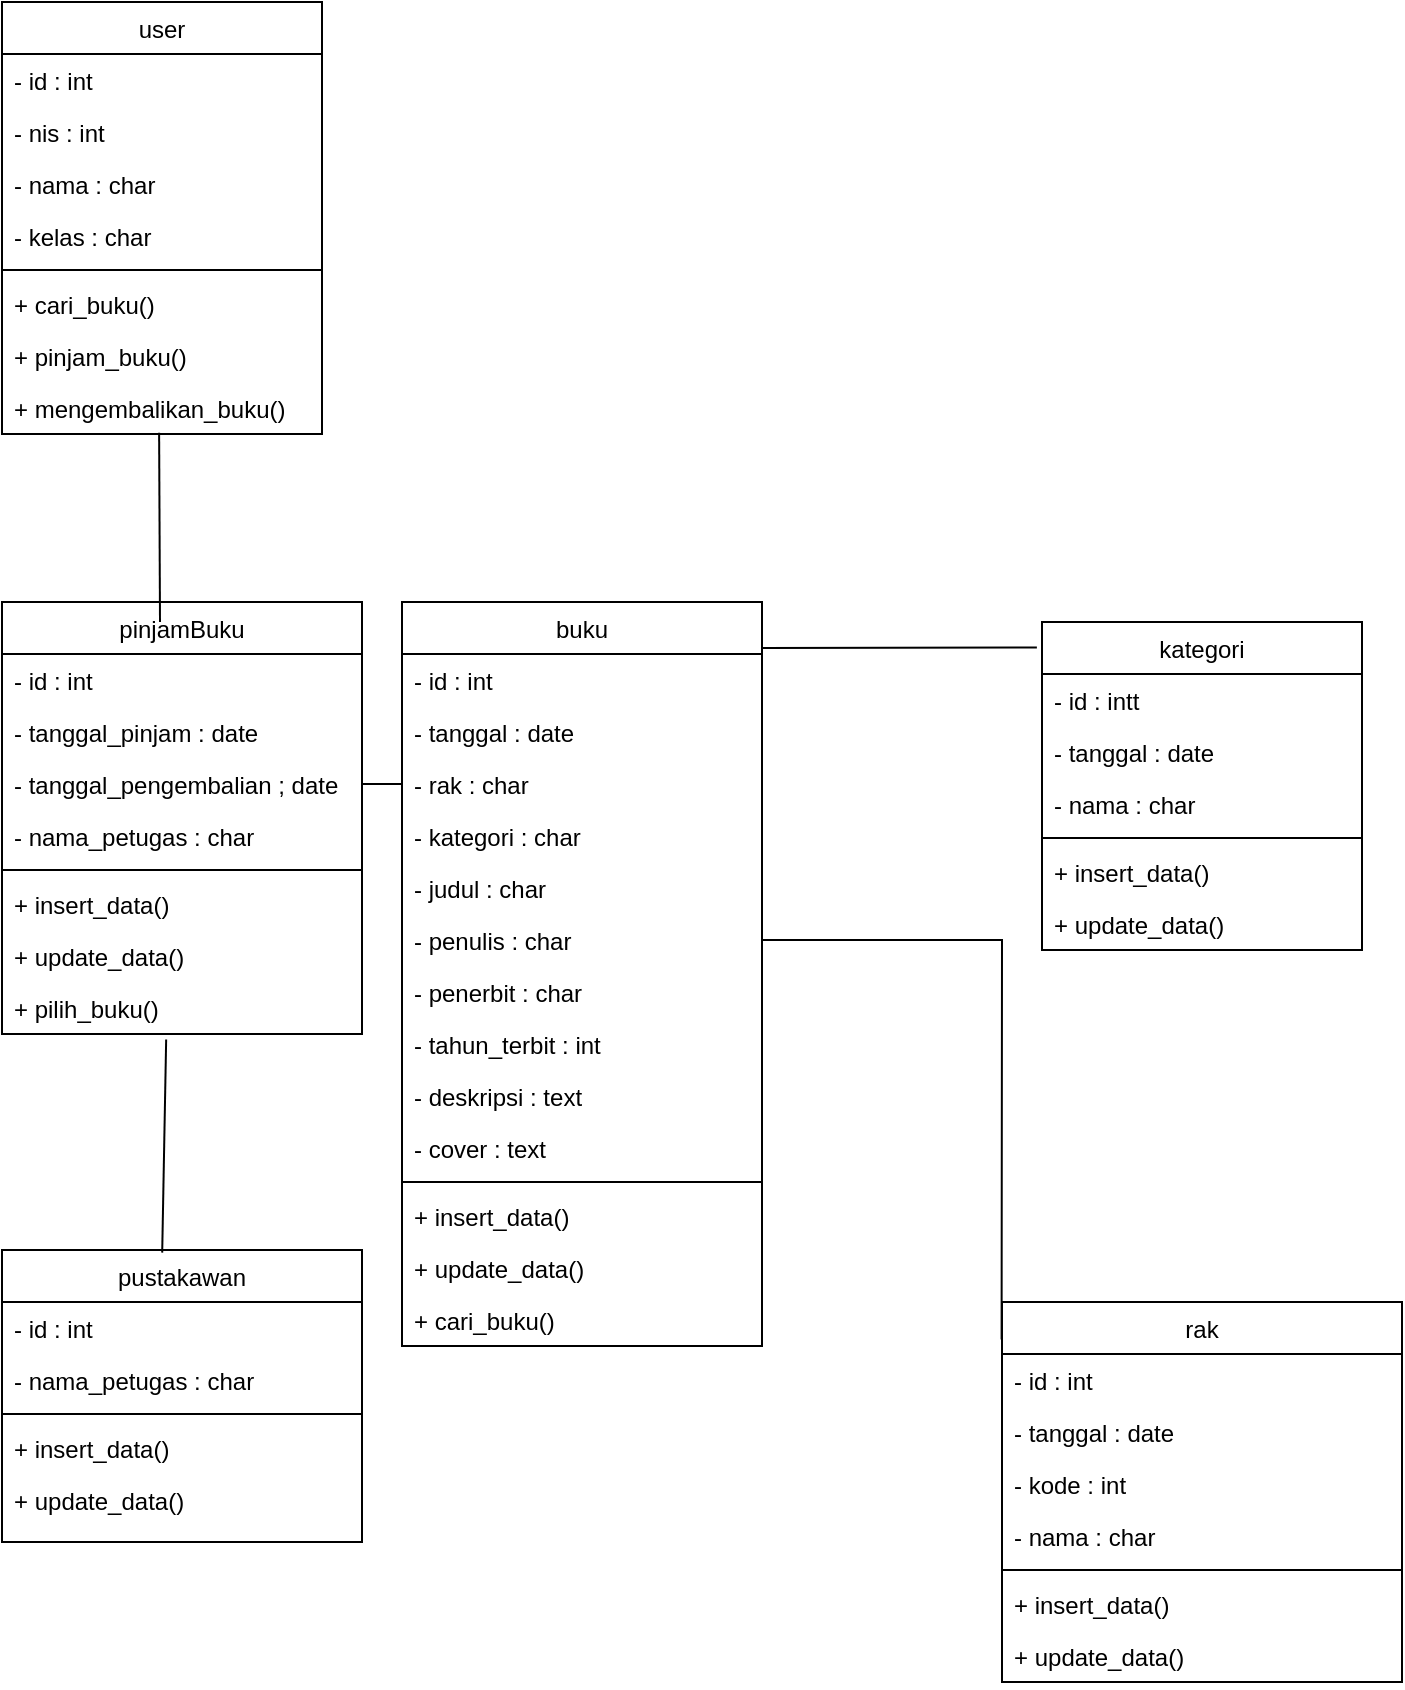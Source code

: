 <mxfile version="22.0.8" type="github">
  <diagram name="Page-1" id="0VVOMEM1T1K_ugmmE8vL">
    <mxGraphModel dx="1173" dy="628" grid="1" gridSize="10" guides="1" tooltips="1" connect="1" arrows="1" fold="1" page="1" pageScale="1" pageWidth="827" pageHeight="1169" math="0" shadow="0">
      <root>
        <mxCell id="0" />
        <mxCell id="1" parent="0" />
        <mxCell id="6IXetpcxBBGuR1QSVrr6-1" value="kategori" style="swimlane;fontStyle=0;align=center;verticalAlign=top;childLayout=stackLayout;horizontal=1;startSize=26;horizontalStack=0;resizeParent=1;resizeLast=0;collapsible=1;marginBottom=0;rounded=0;shadow=0;strokeWidth=1;" parent="1" vertex="1">
          <mxGeometry x="590" y="330" width="160" height="164" as="geometry">
            <mxRectangle x="230" y="140" width="160" height="26" as="alternateBounds" />
          </mxGeometry>
        </mxCell>
        <mxCell id="6IXetpcxBBGuR1QSVrr6-2" value="- id : intt" style="text;align=left;verticalAlign=top;spacingLeft=4;spacingRight=4;overflow=hidden;rotatable=0;points=[[0,0.5],[1,0.5]];portConstraint=eastwest;" parent="6IXetpcxBBGuR1QSVrr6-1" vertex="1">
          <mxGeometry y="26" width="160" height="26" as="geometry" />
        </mxCell>
        <mxCell id="6IXetpcxBBGuR1QSVrr6-3" value="- tanggal : date" style="text;align=left;verticalAlign=top;spacingLeft=4;spacingRight=4;overflow=hidden;rotatable=0;points=[[0,0.5],[1,0.5]];portConstraint=eastwest;rounded=0;shadow=0;html=0;" parent="6IXetpcxBBGuR1QSVrr6-1" vertex="1">
          <mxGeometry y="52" width="160" height="26" as="geometry" />
        </mxCell>
        <mxCell id="6IXetpcxBBGuR1QSVrr6-4" value="- nama : char&#xa;" style="text;align=left;verticalAlign=top;spacingLeft=4;spacingRight=4;overflow=hidden;rotatable=0;points=[[0,0.5],[1,0.5]];portConstraint=eastwest;rounded=0;shadow=0;html=0;" parent="6IXetpcxBBGuR1QSVrr6-1" vertex="1">
          <mxGeometry y="78" width="160" height="26" as="geometry" />
        </mxCell>
        <mxCell id="6IXetpcxBBGuR1QSVrr6-5" value="" style="line;html=1;strokeWidth=1;align=left;verticalAlign=middle;spacingTop=-1;spacingLeft=3;spacingRight=3;rotatable=0;labelPosition=right;points=[];portConstraint=eastwest;" parent="6IXetpcxBBGuR1QSVrr6-1" vertex="1">
          <mxGeometry y="104" width="160" height="8" as="geometry" />
        </mxCell>
        <mxCell id="6IXetpcxBBGuR1QSVrr6-6" value="+ insert_data()&#xa;" style="text;align=left;verticalAlign=top;spacingLeft=4;spacingRight=4;overflow=hidden;rotatable=0;points=[[0,0.5],[1,0.5]];portConstraint=eastwest;" parent="6IXetpcxBBGuR1QSVrr6-1" vertex="1">
          <mxGeometry y="112" width="160" height="26" as="geometry" />
        </mxCell>
        <mxCell id="6IXetpcxBBGuR1QSVrr6-32" value="+ update_data()&#xa;" style="text;align=left;verticalAlign=top;spacingLeft=4;spacingRight=4;overflow=hidden;rotatable=0;points=[[0,0.5],[1,0.5]];portConstraint=eastwest;" parent="6IXetpcxBBGuR1QSVrr6-1" vertex="1">
          <mxGeometry y="138" width="160" height="26" as="geometry" />
        </mxCell>
        <mxCell id="6IXetpcxBBGuR1QSVrr6-7" value="rak&#xa;" style="swimlane;fontStyle=0;align=center;verticalAlign=top;childLayout=stackLayout;horizontal=1;startSize=26;horizontalStack=0;resizeParent=1;resizeLast=0;collapsible=1;marginBottom=0;rounded=0;shadow=0;strokeWidth=1;" parent="1" vertex="1">
          <mxGeometry x="570" y="670" width="200" height="190" as="geometry">
            <mxRectangle x="130" y="380" width="160" height="26" as="alternateBounds" />
          </mxGeometry>
        </mxCell>
        <mxCell id="6IXetpcxBBGuR1QSVrr6-8" value="- id : int" style="text;align=left;verticalAlign=top;spacingLeft=4;spacingRight=4;overflow=hidden;rotatable=0;points=[[0,0.5],[1,0.5]];portConstraint=eastwest;" parent="6IXetpcxBBGuR1QSVrr6-7" vertex="1">
          <mxGeometry y="26" width="200" height="26" as="geometry" />
        </mxCell>
        <mxCell id="6IXetpcxBBGuR1QSVrr6-9" value="- tanggal : date" style="text;align=left;verticalAlign=top;spacingLeft=4;spacingRight=4;overflow=hidden;rotatable=0;points=[[0,0.5],[1,0.5]];portConstraint=eastwest;rounded=0;shadow=0;html=0;" parent="6IXetpcxBBGuR1QSVrr6-7" vertex="1">
          <mxGeometry y="52" width="200" height="26" as="geometry" />
        </mxCell>
        <mxCell id="6IXetpcxBBGuR1QSVrr6-10" value="- kode : int" style="text;align=left;verticalAlign=top;spacingLeft=4;spacingRight=4;overflow=hidden;rotatable=0;points=[[0,0.5],[1,0.5]];portConstraint=eastwest;rounded=0;shadow=0;html=0;" parent="6IXetpcxBBGuR1QSVrr6-7" vertex="1">
          <mxGeometry y="78" width="200" height="26" as="geometry" />
        </mxCell>
        <mxCell id="6IXetpcxBBGuR1QSVrr6-33" value="- nama : char" style="text;align=left;verticalAlign=top;spacingLeft=4;spacingRight=4;overflow=hidden;rotatable=0;points=[[0,0.5],[1,0.5]];portConstraint=eastwest;rounded=0;shadow=0;html=0;" parent="6IXetpcxBBGuR1QSVrr6-7" vertex="1">
          <mxGeometry y="104" width="200" height="26" as="geometry" />
        </mxCell>
        <mxCell id="6IXetpcxBBGuR1QSVrr6-11" value="" style="line;html=1;strokeWidth=1;align=left;verticalAlign=middle;spacingTop=-1;spacingLeft=3;spacingRight=3;rotatable=0;labelPosition=right;points=[];portConstraint=eastwest;" parent="6IXetpcxBBGuR1QSVrr6-7" vertex="1">
          <mxGeometry y="130" width="200" height="8" as="geometry" />
        </mxCell>
        <mxCell id="6IXetpcxBBGuR1QSVrr6-12" value="+ insert_data()&#xa;" style="text;align=left;verticalAlign=top;spacingLeft=4;spacingRight=4;overflow=hidden;rotatable=0;points=[[0,0.5],[1,0.5]];portConstraint=eastwest;fontStyle=0;strokeWidth=0;" parent="6IXetpcxBBGuR1QSVrr6-7" vertex="1">
          <mxGeometry y="138" width="200" height="26" as="geometry" />
        </mxCell>
        <mxCell id="6IXetpcxBBGuR1QSVrr6-34" value="+ update_data()" style="text;align=left;verticalAlign=top;spacingLeft=4;spacingRight=4;overflow=hidden;rotatable=0;points=[[0,0.5],[1,0.5]];portConstraint=eastwest;fontStyle=0;strokeWidth=0;" parent="6IXetpcxBBGuR1QSVrr6-7" vertex="1">
          <mxGeometry y="164" width="200" height="26" as="geometry" />
        </mxCell>
        <mxCell id="6IXetpcxBBGuR1QSVrr6-14" value="buku" style="swimlane;fontStyle=0;align=center;verticalAlign=top;childLayout=stackLayout;horizontal=1;startSize=26;horizontalStack=0;resizeParent=1;resizeLast=0;collapsible=1;marginBottom=0;rounded=0;shadow=0;strokeWidth=1;" parent="1" vertex="1">
          <mxGeometry x="270" y="320" width="180" height="372" as="geometry">
            <mxRectangle x="550" y="140" width="160" height="26" as="alternateBounds" />
          </mxGeometry>
        </mxCell>
        <mxCell id="6IXetpcxBBGuR1QSVrr6-15" value="- id : int&#xa;" style="text;align=left;verticalAlign=top;spacingLeft=4;spacingRight=4;overflow=hidden;rotatable=0;points=[[0,0.5],[1,0.5]];portConstraint=eastwest;" parent="6IXetpcxBBGuR1QSVrr6-14" vertex="1">
          <mxGeometry y="26" width="180" height="26" as="geometry" />
        </mxCell>
        <mxCell id="6IXetpcxBBGuR1QSVrr6-16" value="- tanggal : date&#xa;" style="text;align=left;verticalAlign=top;spacingLeft=4;spacingRight=4;overflow=hidden;rotatable=0;points=[[0,0.5],[1,0.5]];portConstraint=eastwest;" parent="6IXetpcxBBGuR1QSVrr6-14" vertex="1">
          <mxGeometry y="52" width="180" height="26" as="geometry" />
        </mxCell>
        <mxCell id="6IXetpcxBBGuR1QSVrr6-17" value="- rak : char" style="text;align=left;verticalAlign=top;spacingLeft=4;spacingRight=4;overflow=hidden;rotatable=0;points=[[0,0.5],[1,0.5]];portConstraint=eastwest;" parent="6IXetpcxBBGuR1QSVrr6-14" vertex="1">
          <mxGeometry y="78" width="180" height="26" as="geometry" />
        </mxCell>
        <mxCell id="6IXetpcxBBGuR1QSVrr6-18" value="- kategori : char&#xa;" style="text;align=left;verticalAlign=top;spacingLeft=4;spacingRight=4;overflow=hidden;rotatable=0;points=[[0,0.5],[1,0.5]];portConstraint=eastwest;rounded=0;shadow=0;html=0;" parent="6IXetpcxBBGuR1QSVrr6-14" vertex="1">
          <mxGeometry y="104" width="180" height="26" as="geometry" />
        </mxCell>
        <mxCell id="6IXetpcxBBGuR1QSVrr6-19" value="- judul : char" style="text;align=left;verticalAlign=top;spacingLeft=4;spacingRight=4;overflow=hidden;rotatable=0;points=[[0,0.5],[1,0.5]];portConstraint=eastwest;rounded=0;shadow=0;html=0;" parent="6IXetpcxBBGuR1QSVrr6-14" vertex="1">
          <mxGeometry y="130" width="180" height="26" as="geometry" />
        </mxCell>
        <mxCell id="6IXetpcxBBGuR1QSVrr6-20" value="- penulis : char&#xa;" style="text;align=left;verticalAlign=top;spacingLeft=4;spacingRight=4;overflow=hidden;rotatable=0;points=[[0,0.5],[1,0.5]];portConstraint=eastwest;rounded=0;shadow=0;html=0;" parent="6IXetpcxBBGuR1QSVrr6-14" vertex="1">
          <mxGeometry y="156" width="180" height="26" as="geometry" />
        </mxCell>
        <mxCell id="6IXetpcxBBGuR1QSVrr6-21" value="- penerbit : char" style="text;align=left;verticalAlign=top;spacingLeft=4;spacingRight=4;overflow=hidden;rotatable=0;points=[[0,0.5],[1,0.5]];portConstraint=eastwest;rounded=0;shadow=0;html=0;" parent="6IXetpcxBBGuR1QSVrr6-14" vertex="1">
          <mxGeometry y="182" width="180" height="26" as="geometry" />
        </mxCell>
        <mxCell id="6IXetpcxBBGuR1QSVrr6-22" value="- tahun_terbit : int&#xa;      " style="text;align=left;verticalAlign=top;spacingLeft=4;spacingRight=4;overflow=hidden;rotatable=0;points=[[0,0.5],[1,0.5]];portConstraint=eastwest;rounded=0;shadow=0;html=0;" parent="6IXetpcxBBGuR1QSVrr6-14" vertex="1">
          <mxGeometry y="208" width="180" height="26" as="geometry" />
        </mxCell>
        <mxCell id="6IXetpcxBBGuR1QSVrr6-30" value="- deskripsi : text" style="text;align=left;verticalAlign=top;spacingLeft=4;spacingRight=4;overflow=hidden;rotatable=0;points=[[0,0.5],[1,0.5]];portConstraint=eastwest;" parent="6IXetpcxBBGuR1QSVrr6-14" vertex="1">
          <mxGeometry y="234" width="180" height="26" as="geometry" />
        </mxCell>
        <mxCell id="6IXetpcxBBGuR1QSVrr6-31" value="- cover : text" style="text;align=left;verticalAlign=top;spacingLeft=4;spacingRight=4;overflow=hidden;rotatable=0;points=[[0,0.5],[1,0.5]];portConstraint=eastwest;" parent="6IXetpcxBBGuR1QSVrr6-14" vertex="1">
          <mxGeometry y="260" width="180" height="26" as="geometry" />
        </mxCell>
        <mxCell id="6IXetpcxBBGuR1QSVrr6-23" value="" style="line;html=1;strokeWidth=1;align=left;verticalAlign=middle;spacingTop=-1;spacingLeft=3;spacingRight=3;rotatable=0;labelPosition=right;points=[];portConstraint=eastwest;" parent="6IXetpcxBBGuR1QSVrr6-14" vertex="1">
          <mxGeometry y="286" width="180" height="8" as="geometry" />
        </mxCell>
        <mxCell id="6IXetpcxBBGuR1QSVrr6-24" value="+ insert_data()" style="text;align=left;verticalAlign=top;spacingLeft=4;spacingRight=4;overflow=hidden;rotatable=0;points=[[0,0.5],[1,0.5]];portConstraint=eastwest;" parent="6IXetpcxBBGuR1QSVrr6-14" vertex="1">
          <mxGeometry y="294" width="180" height="26" as="geometry" />
        </mxCell>
        <mxCell id="6IXetpcxBBGuR1QSVrr6-25" value="+ update_data()" style="text;align=left;verticalAlign=top;spacingLeft=4;spacingRight=4;overflow=hidden;rotatable=0;points=[[0,0.5],[1,0.5]];portConstraint=eastwest;" parent="6IXetpcxBBGuR1QSVrr6-14" vertex="1">
          <mxGeometry y="320" width="180" height="26" as="geometry" />
        </mxCell>
        <mxCell id="6IXetpcxBBGuR1QSVrr6-29" value="+ cari_buku()" style="text;align=left;verticalAlign=top;spacingLeft=4;spacingRight=4;overflow=hidden;rotatable=0;points=[[0,0.5],[1,0.5]];portConstraint=eastwest;rounded=0;shadow=0;html=0;" parent="6IXetpcxBBGuR1QSVrr6-14" vertex="1">
          <mxGeometry y="346" width="180" height="26" as="geometry" />
        </mxCell>
        <mxCell id="6IXetpcxBBGuR1QSVrr6-27" value="" style="endArrow=none;html=1;rounded=0;exitX=1;exitY=0.5;exitDx=0;exitDy=0;entryX=-0.001;entryY=0.099;entryDx=0;entryDy=0;entryPerimeter=0;" parent="1" source="6IXetpcxBBGuR1QSVrr6-20" target="6IXetpcxBBGuR1QSVrr6-7" edge="1">
          <mxGeometry width="50" height="50" relative="1" as="geometry">
            <mxPoint x="460" y="220" as="sourcePoint" />
            <mxPoint x="510" y="170" as="targetPoint" />
            <Array as="points">
              <mxPoint x="570" y="489" />
            </Array>
          </mxGeometry>
        </mxCell>
        <mxCell id="6IXetpcxBBGuR1QSVrr6-28" value="" style="endArrow=none;html=1;rounded=0;exitX=1;exitY=0.5;exitDx=0;exitDy=0;entryX=-0.016;entryY=0.078;entryDx=0;entryDy=0;entryPerimeter=0;" parent="1" source="6IXetpcxBBGuR1QSVrr6-18" target="6IXetpcxBBGuR1QSVrr6-1" edge="1">
          <mxGeometry width="50" height="50" relative="1" as="geometry">
            <mxPoint x="450" y="80" as="sourcePoint" />
            <mxPoint x="580" y="340" as="targetPoint" />
            <Array as="points">
              <mxPoint x="450" y="343" />
            </Array>
          </mxGeometry>
        </mxCell>
        <mxCell id="6IXetpcxBBGuR1QSVrr6-35" value="user" style="swimlane;fontStyle=0;align=center;verticalAlign=top;childLayout=stackLayout;horizontal=1;startSize=26;horizontalStack=0;resizeParent=1;resizeLast=0;collapsible=1;marginBottom=0;rounded=0;shadow=0;strokeWidth=1;" parent="1" vertex="1">
          <mxGeometry x="70" y="20" width="160" height="216" as="geometry">
            <mxRectangle x="230" y="140" width="160" height="26" as="alternateBounds" />
          </mxGeometry>
        </mxCell>
        <mxCell id="6IXetpcxBBGuR1QSVrr6-36" value="- id : int" style="text;align=left;verticalAlign=top;spacingLeft=4;spacingRight=4;overflow=hidden;rotatable=0;points=[[0,0.5],[1,0.5]];portConstraint=eastwest;" parent="6IXetpcxBBGuR1QSVrr6-35" vertex="1">
          <mxGeometry y="26" width="160" height="26" as="geometry" />
        </mxCell>
        <mxCell id="6IXetpcxBBGuR1QSVrr6-37" value="- nis : int" style="text;align=left;verticalAlign=top;spacingLeft=4;spacingRight=4;overflow=hidden;rotatable=0;points=[[0,0.5],[1,0.5]];portConstraint=eastwest;rounded=0;shadow=0;html=0;" parent="6IXetpcxBBGuR1QSVrr6-35" vertex="1">
          <mxGeometry y="52" width="160" height="26" as="geometry" />
        </mxCell>
        <mxCell id="3BcUkqqoiWxgrhXCjUir-1" value="- nama : char&#xa;" style="text;align=left;verticalAlign=top;spacingLeft=4;spacingRight=4;overflow=hidden;rotatable=0;points=[[0,0.5],[1,0.5]];portConstraint=eastwest;rounded=0;shadow=0;html=0;" vertex="1" parent="6IXetpcxBBGuR1QSVrr6-35">
          <mxGeometry y="78" width="160" height="26" as="geometry" />
        </mxCell>
        <mxCell id="6IXetpcxBBGuR1QSVrr6-38" value="- kelas : char" style="text;align=left;verticalAlign=top;spacingLeft=4;spacingRight=4;overflow=hidden;rotatable=0;points=[[0,0.5],[1,0.5]];portConstraint=eastwest;rounded=0;shadow=0;html=0;" parent="6IXetpcxBBGuR1QSVrr6-35" vertex="1">
          <mxGeometry y="104" width="160" height="26" as="geometry" />
        </mxCell>
        <mxCell id="6IXetpcxBBGuR1QSVrr6-39" value="" style="line;html=1;strokeWidth=1;align=left;verticalAlign=middle;spacingTop=-1;spacingLeft=3;spacingRight=3;rotatable=0;labelPosition=right;points=[];portConstraint=eastwest;" parent="6IXetpcxBBGuR1QSVrr6-35" vertex="1">
          <mxGeometry y="130" width="160" height="8" as="geometry" />
        </mxCell>
        <mxCell id="6IXetpcxBBGuR1QSVrr6-40" value="+ cari_buku()" style="text;align=left;verticalAlign=top;spacingLeft=4;spacingRight=4;overflow=hidden;rotatable=0;points=[[0,0.5],[1,0.5]];portConstraint=eastwest;" parent="6IXetpcxBBGuR1QSVrr6-35" vertex="1">
          <mxGeometry y="138" width="160" height="26" as="geometry" />
        </mxCell>
        <mxCell id="6IXetpcxBBGuR1QSVrr6-41" value="+ pinjam_buku()" style="text;align=left;verticalAlign=top;spacingLeft=4;spacingRight=4;overflow=hidden;rotatable=0;points=[[0,0.5],[1,0.5]];portConstraint=eastwest;" parent="6IXetpcxBBGuR1QSVrr6-35" vertex="1">
          <mxGeometry y="164" width="160" height="26" as="geometry" />
        </mxCell>
        <mxCell id="3BcUkqqoiWxgrhXCjUir-2" value="+ mengembalikan_buku()" style="text;align=left;verticalAlign=top;spacingLeft=4;spacingRight=4;overflow=hidden;rotatable=0;points=[[0,0.5],[1,0.5]];portConstraint=eastwest;" vertex="1" parent="6IXetpcxBBGuR1QSVrr6-35">
          <mxGeometry y="190" width="160" height="26" as="geometry" />
        </mxCell>
        <mxCell id="3BcUkqqoiWxgrhXCjUir-3" value="" style="endArrow=none;html=1;rounded=0;entryX=1;entryY=0.5;entryDx=0;entryDy=0;exitX=0;exitY=0.5;exitDx=0;exitDy=0;" edge="1" parent="1" source="6IXetpcxBBGuR1QSVrr6-17" target="3BcUkqqoiWxgrhXCjUir-7">
          <mxGeometry width="50" height="50" relative="1" as="geometry">
            <mxPoint x="130" y="300" as="sourcePoint" />
            <mxPoint x="140" y="210" as="targetPoint" />
          </mxGeometry>
        </mxCell>
        <mxCell id="3BcUkqqoiWxgrhXCjUir-4" value="pinjamBuku" style="swimlane;fontStyle=0;align=center;verticalAlign=top;childLayout=stackLayout;horizontal=1;startSize=26;horizontalStack=0;resizeParent=1;resizeLast=0;collapsible=1;marginBottom=0;rounded=0;shadow=0;strokeWidth=1;" vertex="1" parent="1">
          <mxGeometry x="70" y="320" width="180" height="216" as="geometry">
            <mxRectangle x="230" y="140" width="160" height="26" as="alternateBounds" />
          </mxGeometry>
        </mxCell>
        <mxCell id="3BcUkqqoiWxgrhXCjUir-5" value="- id : int" style="text;align=left;verticalAlign=top;spacingLeft=4;spacingRight=4;overflow=hidden;rotatable=0;points=[[0,0.5],[1,0.5]];portConstraint=eastwest;" vertex="1" parent="3BcUkqqoiWxgrhXCjUir-4">
          <mxGeometry y="26" width="180" height="26" as="geometry" />
        </mxCell>
        <mxCell id="3BcUkqqoiWxgrhXCjUir-6" value="- tanggal_pinjam : date" style="text;align=left;verticalAlign=top;spacingLeft=4;spacingRight=4;overflow=hidden;rotatable=0;points=[[0,0.5],[1,0.5]];portConstraint=eastwest;rounded=0;shadow=0;html=0;" vertex="1" parent="3BcUkqqoiWxgrhXCjUir-4">
          <mxGeometry y="52" width="180" height="26" as="geometry" />
        </mxCell>
        <mxCell id="3BcUkqqoiWxgrhXCjUir-7" value="- tanggal_pengembalian ; date" style="text;align=left;verticalAlign=top;spacingLeft=4;spacingRight=4;overflow=hidden;rotatable=0;points=[[0,0.5],[1,0.5]];portConstraint=eastwest;rounded=0;shadow=0;html=0;" vertex="1" parent="3BcUkqqoiWxgrhXCjUir-4">
          <mxGeometry y="78" width="180" height="26" as="geometry" />
        </mxCell>
        <mxCell id="3BcUkqqoiWxgrhXCjUir-8" value="- nama_petugas : char" style="text;align=left;verticalAlign=top;spacingLeft=4;spacingRight=4;overflow=hidden;rotatable=0;points=[[0,0.5],[1,0.5]];portConstraint=eastwest;rounded=0;shadow=0;html=0;" vertex="1" parent="3BcUkqqoiWxgrhXCjUir-4">
          <mxGeometry y="104" width="180" height="26" as="geometry" />
        </mxCell>
        <mxCell id="3BcUkqqoiWxgrhXCjUir-9" value="" style="line;html=1;strokeWidth=1;align=left;verticalAlign=middle;spacingTop=-1;spacingLeft=3;spacingRight=3;rotatable=0;labelPosition=right;points=[];portConstraint=eastwest;" vertex="1" parent="3BcUkqqoiWxgrhXCjUir-4">
          <mxGeometry y="130" width="180" height="8" as="geometry" />
        </mxCell>
        <mxCell id="3BcUkqqoiWxgrhXCjUir-10" value="+ insert_data()" style="text;align=left;verticalAlign=top;spacingLeft=4;spacingRight=4;overflow=hidden;rotatable=0;points=[[0,0.5],[1,0.5]];portConstraint=eastwest;" vertex="1" parent="3BcUkqqoiWxgrhXCjUir-4">
          <mxGeometry y="138" width="180" height="26" as="geometry" />
        </mxCell>
        <mxCell id="3BcUkqqoiWxgrhXCjUir-11" value="+ update_data()" style="text;align=left;verticalAlign=top;spacingLeft=4;spacingRight=4;overflow=hidden;rotatable=0;points=[[0,0.5],[1,0.5]];portConstraint=eastwest;" vertex="1" parent="3BcUkqqoiWxgrhXCjUir-4">
          <mxGeometry y="164" width="180" height="26" as="geometry" />
        </mxCell>
        <mxCell id="3BcUkqqoiWxgrhXCjUir-12" value="+ pilih_buku()" style="text;align=left;verticalAlign=top;spacingLeft=4;spacingRight=4;overflow=hidden;rotatable=0;points=[[0,0.5],[1,0.5]];portConstraint=eastwest;" vertex="1" parent="3BcUkqqoiWxgrhXCjUir-4">
          <mxGeometry y="190" width="180" height="26" as="geometry" />
        </mxCell>
        <mxCell id="3BcUkqqoiWxgrhXCjUir-13" value="pustakawan" style="swimlane;fontStyle=0;align=center;verticalAlign=top;childLayout=stackLayout;horizontal=1;startSize=26;horizontalStack=0;resizeParent=1;resizeLast=0;collapsible=1;marginBottom=0;rounded=0;shadow=0;strokeWidth=1;" vertex="1" parent="1">
          <mxGeometry x="70" y="644" width="180" height="146" as="geometry">
            <mxRectangle x="230" y="140" width="160" height="26" as="alternateBounds" />
          </mxGeometry>
        </mxCell>
        <mxCell id="3BcUkqqoiWxgrhXCjUir-14" value="- id : int" style="text;align=left;verticalAlign=top;spacingLeft=4;spacingRight=4;overflow=hidden;rotatable=0;points=[[0,0.5],[1,0.5]];portConstraint=eastwest;" vertex="1" parent="3BcUkqqoiWxgrhXCjUir-13">
          <mxGeometry y="26" width="180" height="26" as="geometry" />
        </mxCell>
        <mxCell id="3BcUkqqoiWxgrhXCjUir-15" value="- nama_petugas : char" style="text;align=left;verticalAlign=top;spacingLeft=4;spacingRight=4;overflow=hidden;rotatable=0;points=[[0,0.5],[1,0.5]];portConstraint=eastwest;rounded=0;shadow=0;html=0;" vertex="1" parent="3BcUkqqoiWxgrhXCjUir-13">
          <mxGeometry y="52" width="180" height="26" as="geometry" />
        </mxCell>
        <mxCell id="3BcUkqqoiWxgrhXCjUir-18" value="" style="line;html=1;strokeWidth=1;align=left;verticalAlign=middle;spacingTop=-1;spacingLeft=3;spacingRight=3;rotatable=0;labelPosition=right;points=[];portConstraint=eastwest;" vertex="1" parent="3BcUkqqoiWxgrhXCjUir-13">
          <mxGeometry y="78" width="180" height="8" as="geometry" />
        </mxCell>
        <mxCell id="3BcUkqqoiWxgrhXCjUir-19" value="+ insert_data()" style="text;align=left;verticalAlign=top;spacingLeft=4;spacingRight=4;overflow=hidden;rotatable=0;points=[[0,0.5],[1,0.5]];portConstraint=eastwest;" vertex="1" parent="3BcUkqqoiWxgrhXCjUir-13">
          <mxGeometry y="86" width="180" height="26" as="geometry" />
        </mxCell>
        <mxCell id="3BcUkqqoiWxgrhXCjUir-20" value="+ update_data()" style="text;align=left;verticalAlign=top;spacingLeft=4;spacingRight=4;overflow=hidden;rotatable=0;points=[[0,0.5],[1,0.5]];portConstraint=eastwest;" vertex="1" parent="3BcUkqqoiWxgrhXCjUir-13">
          <mxGeometry y="112" width="180" height="26" as="geometry" />
        </mxCell>
        <mxCell id="3BcUkqqoiWxgrhXCjUir-23" value="" style="endArrow=none;html=1;rounded=0;entryX=0.491;entryY=0.975;entryDx=0;entryDy=0;entryPerimeter=0;" edge="1" parent="1" target="3BcUkqqoiWxgrhXCjUir-2">
          <mxGeometry width="50" height="50" relative="1" as="geometry">
            <mxPoint x="149" y="330" as="sourcePoint" />
            <mxPoint x="200" y="310" as="targetPoint" />
          </mxGeometry>
        </mxCell>
        <mxCell id="3BcUkqqoiWxgrhXCjUir-24" value="" style="endArrow=none;html=1;rounded=0;exitX=0.445;exitY=0.009;exitDx=0;exitDy=0;exitPerimeter=0;entryX=0.456;entryY=1.106;entryDx=0;entryDy=0;entryPerimeter=0;" edge="1" parent="1" source="3BcUkqqoiWxgrhXCjUir-13" target="3BcUkqqoiWxgrhXCjUir-12">
          <mxGeometry width="50" height="50" relative="1" as="geometry">
            <mxPoint x="150" y="800" as="sourcePoint" />
            <mxPoint x="140" y="540" as="targetPoint" />
          </mxGeometry>
        </mxCell>
      </root>
    </mxGraphModel>
  </diagram>
</mxfile>
